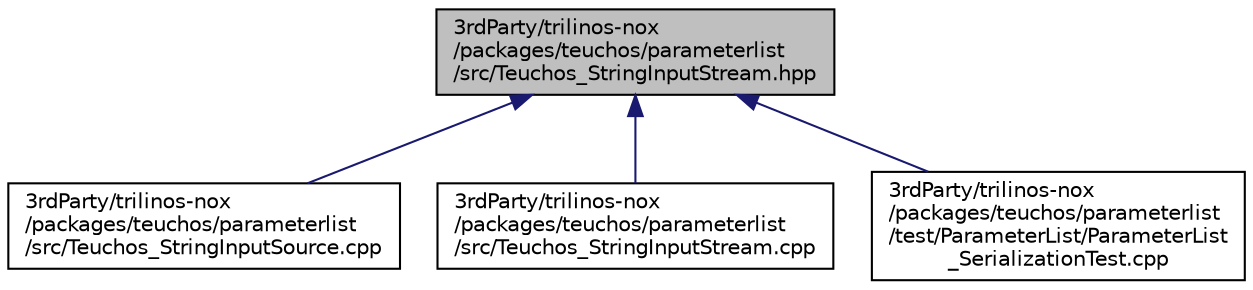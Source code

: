 digraph "3rdParty/trilinos-nox/packages/teuchos/parameterlist/src/Teuchos_StringInputStream.hpp"
{
  edge [fontname="Helvetica",fontsize="10",labelfontname="Helvetica",labelfontsize="10"];
  node [fontname="Helvetica",fontsize="10",shape=record];
  Node7 [label="3rdParty/trilinos-nox\l/packages/teuchos/parameterlist\l/src/Teuchos_StringInputStream.hpp",height=0.2,width=0.4,color="black", fillcolor="grey75", style="filled", fontcolor="black"];
  Node7 -> Node8 [dir="back",color="midnightblue",fontsize="10",style="solid",fontname="Helvetica"];
  Node8 [label="3rdParty/trilinos-nox\l/packages/teuchos/parameterlist\l/src/Teuchos_StringInputSource.cpp",height=0.2,width=0.4,color="black", fillcolor="white", style="filled",URL="$d2/d46/_teuchos___string_input_source_8cpp.html"];
  Node7 -> Node9 [dir="back",color="midnightblue",fontsize="10",style="solid",fontname="Helvetica"];
  Node9 [label="3rdParty/trilinos-nox\l/packages/teuchos/parameterlist\l/src/Teuchos_StringInputStream.cpp",height=0.2,width=0.4,color="black", fillcolor="white", style="filled",URL="$d4/da0/_teuchos___string_input_stream_8cpp.html"];
  Node7 -> Node10 [dir="back",color="midnightblue",fontsize="10",style="solid",fontname="Helvetica"];
  Node10 [label="3rdParty/trilinos-nox\l/packages/teuchos/parameterlist\l/test/ParameterList/ParameterList\l_SerializationTest.cpp",height=0.2,width=0.4,color="black", fillcolor="white", style="filled",URL="$d6/d53/_parameter_list___serialization_test_8cpp.html"];
}
